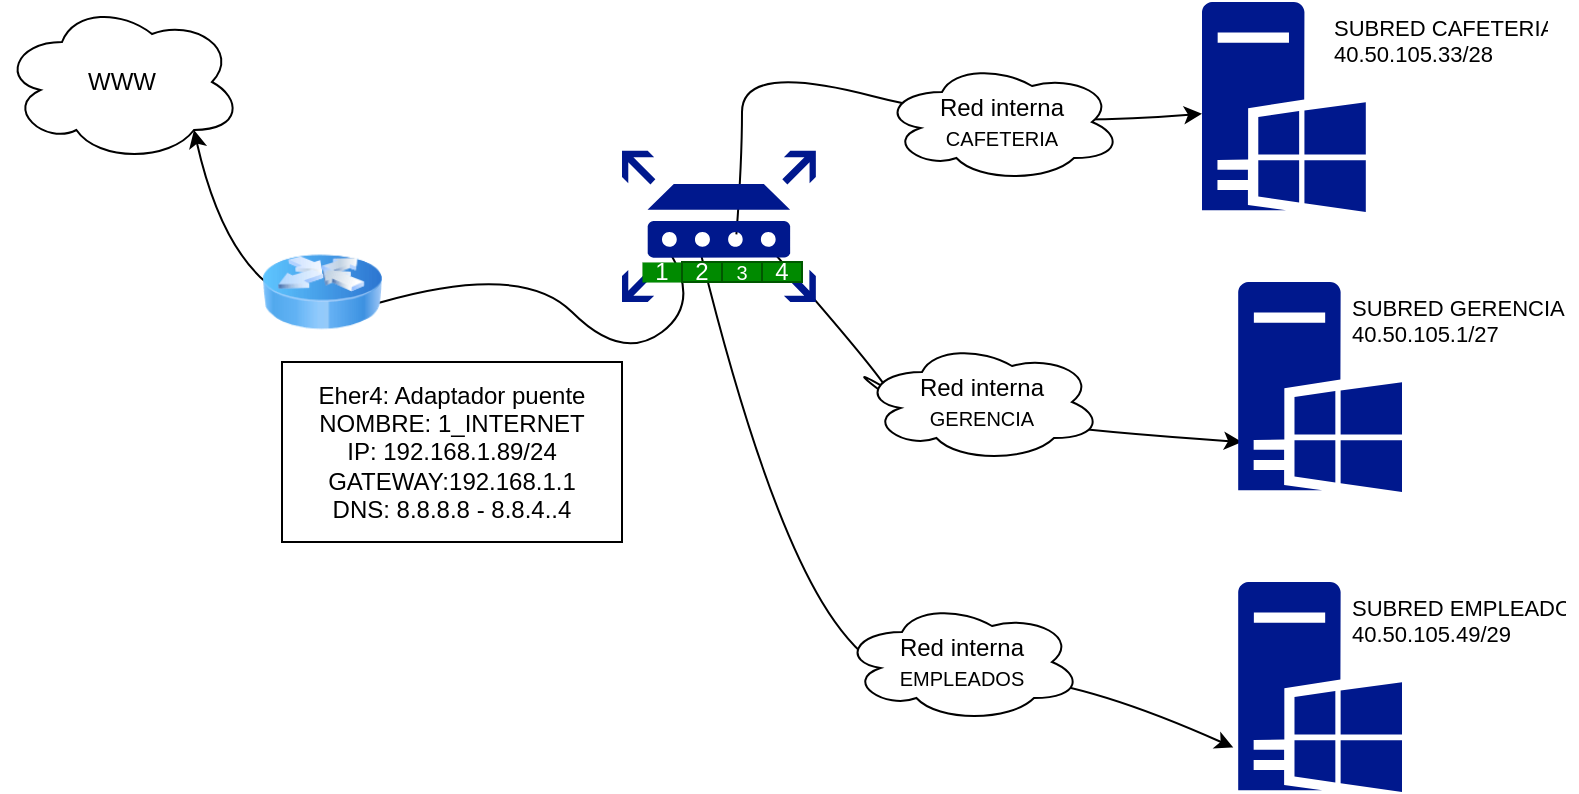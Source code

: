 <mxfile version="15.6.3" type="github"><diagram id="Vv7jISUM3UogCwXKpcsM" name="Page-1"><mxGraphModel dx="868" dy="478" grid="1" gridSize="10" guides="1" tooltips="1" connect="1" arrows="1" fold="1" page="1" pageScale="1" pageWidth="827" pageHeight="1169" math="0" shadow="0"><root><mxCell id="0"/><mxCell id="1" parent="0"/><mxCell id="tC38Ru5fULT1Z6alVBTG-17" value="" style="curved=1;endArrow=classic;html=1;exitX=0.59;exitY=0.553;exitDx=0;exitDy=0;exitPerimeter=0;" parent="1" source="tC38Ru5fULT1Z6alVBTG-1" target="tC38Ru5fULT1Z6alVBTG-11" edge="1"><mxGeometry width="50" height="50" relative="1" as="geometry"><mxPoint x="450" y="190" as="sourcePoint"/><mxPoint x="500" y="140" as="targetPoint"/><Array as="points"><mxPoint x="410" y="100"/><mxPoint x="410" y="50"/><mxPoint x="540" y="84"/></Array></mxGeometry></mxCell><mxCell id="tC38Ru5fULT1Z6alVBTG-15" value="" style="curved=1;endArrow=classic;html=1;exitX=0.782;exitY=0.672;exitDx=0;exitDy=0;exitPerimeter=0;" parent="1" source="tC38Ru5fULT1Z6alVBTG-1" edge="1"><mxGeometry width="50" height="50" relative="1" as="geometry"><mxPoint x="450" y="230" as="sourcePoint"/><mxPoint x="660" y="240" as="targetPoint"/><Array as="points"><mxPoint x="500" y="230"/><mxPoint x="460" y="200"/><mxPoint x="510" y="230"/></Array></mxGeometry></mxCell><mxCell id="tC38Ru5fULT1Z6alVBTG-5" value="" style="curved=1;endArrow=classic;html=1;exitX=0.405;exitY=0.672;exitDx=0;exitDy=0;exitPerimeter=0;entryX=-0.03;entryY=0.788;entryDx=0;entryDy=0;entryPerimeter=0;" parent="1" source="tC38Ru5fULT1Z6alVBTG-1" target="B_WPYuJyLf4IpZa-C4PB-10" edge="1"><mxGeometry width="50" height="50" relative="1" as="geometry"><mxPoint x="516.92" y="230" as="sourcePoint"/><mxPoint x="620" y="444.138" as="targetPoint"/><Array as="points"><mxPoint x="420" y="270"/><mxPoint x="480" y="370"/><mxPoint x="560" y="350"/></Array></mxGeometry></mxCell><mxCell id="B_WPYuJyLf4IpZa-C4PB-1" value="WWW" style="ellipse;shape=cloud;whiteSpace=wrap;html=1;" parent="1" vertex="1"><mxGeometry x="40" y="20" width="120" height="80" as="geometry"/></mxCell><mxCell id="B_WPYuJyLf4IpZa-C4PB-4" value="Eher4: Adaptador puente&lt;br&gt;NOMBRE: 1_INTERNET&lt;br&gt;IP: 192.168.1.89/24&lt;br&gt;GATEWAY:192.168.1.1&lt;br&gt;DNS: 8.8.8.8 - 8.8.4..4" style="rounded=0;whiteSpace=wrap;html=1;" parent="1" vertex="1"><mxGeometry x="180" y="200" width="170" height="90" as="geometry"/></mxCell><mxCell id="B_WPYuJyLf4IpZa-C4PB-5" style="edgeStyle=orthogonalEdgeStyle;rounded=0;orthogonalLoop=1;jettySize=auto;html=1;exitX=0.5;exitY=1;exitDx=0;exitDy=0;" parent="1" edge="1"><mxGeometry relative="1" as="geometry"><mxPoint x="400" y="180" as="sourcePoint"/><mxPoint x="400" y="180" as="targetPoint"/></mxGeometry></mxCell><mxCell id="B_WPYuJyLf4IpZa-C4PB-9" value="" style="curved=1;endArrow=classic;html=1;entryX=0.8;entryY=0.8;entryDx=0;entryDy=0;entryPerimeter=0;exitX=0.233;exitY=0.644;exitDx=0;exitDy=0;exitPerimeter=0;" parent="1" source="tC38Ru5fULT1Z6alVBTG-1" target="B_WPYuJyLf4IpZa-C4PB-1" edge="1"><mxGeometry width="50" height="50" relative="1" as="geometry"><mxPoint x="386.667" y="180" as="sourcePoint"/><mxPoint x="350" y="150" as="targetPoint"/><Array as="points"><mxPoint x="390" y="170"/><mxPoint x="350" y="200"/><mxPoint x="300" y="150"/><mxPoint x="160" y="190"/></Array></mxGeometry></mxCell><mxCell id="B_WPYuJyLf4IpZa-C4PB-2" value="" style="image;html=1;image=img/lib/clip_art/networking/Router_Icon_128x128.png" parent="1" vertex="1"><mxGeometry x="170" y="130" width="60" height="70" as="geometry"/></mxCell><mxCell id="B_WPYuJyLf4IpZa-C4PB-10" value="" style="sketch=0;aspect=fixed;pointerEvents=1;shadow=0;dashed=0;html=1;strokeColor=none;labelPosition=center;verticalLabelPosition=bottom;verticalAlign=top;align=center;fillColor=#00188D;shape=mxgraph.mscae.enterprise.windows_server" parent="1" vertex="1"><mxGeometry x="658.1" y="310" width="81.9" height="105" as="geometry"/></mxCell><mxCell id="B_WPYuJyLf4IpZa-C4PB-13" value="Red interna&lt;br&gt;&lt;font style=&quot;font-size: 10px&quot;&gt;EMPLEADOS&lt;/font&gt;" style="ellipse;shape=cloud;whiteSpace=wrap;html=1;" parent="1" vertex="1"><mxGeometry x="460" y="320" width="120" height="60" as="geometry"/></mxCell><mxCell id="tC38Ru5fULT1Z6alVBTG-1" value="" style="sketch=0;aspect=fixed;pointerEvents=1;shadow=0;dashed=0;html=1;strokeColor=none;labelPosition=center;verticalLabelPosition=bottom;verticalAlign=top;align=center;fillColor=#00188D;shape=mxgraph.mscae.enterprise.router" parent="1" vertex="1"><mxGeometry x="350" y="94.4" width="96.92" height="75.6" as="geometry"/></mxCell><mxCell id="tC38Ru5fULT1Z6alVBTG-2" value="&lt;font size=&quot;1&quot;&gt;3&lt;/font&gt;" style="rounded=0;whiteSpace=wrap;html=1;fillColor=#008a00;strokeColor=#005700;fontColor=#ffffff;" parent="1" vertex="1"><mxGeometry x="400" y="150" width="20" height="10" as="geometry"/></mxCell><mxCell id="tC38Ru5fULT1Z6alVBTG-3" value="1" style="rounded=0;whiteSpace=wrap;html=1;fillColor=#008a00;strokeColor=#005700;fontColor=#ffffff;strokeWidth=0;" parent="1" vertex="1"><mxGeometry x="360" y="150" width="20" height="10" as="geometry"/></mxCell><mxCell id="tC38Ru5fULT1Z6alVBTG-7" value="2" style="rounded=0;whiteSpace=wrap;html=1;fillColor=#008a00;strokeColor=#005700;fontColor=#ffffff;" parent="1" vertex="1"><mxGeometry x="380" y="150" width="20" height="10" as="geometry"/></mxCell><mxCell id="tC38Ru5fULT1Z6alVBTG-8" value="SUBRED EMPLEADOS&#xA;40.50.105.49/29" style="text;strokeColor=none;fillColor=none;align=left;verticalAlign=top;spacingLeft=4;spacingRight=4;overflow=hidden;rotatable=0;points=[[0,0.5],[1,0.5]];portConstraint=eastwest;fontSize=11;" parent="1" vertex="1"><mxGeometry x="709" y="310" width="118.1" height="53" as="geometry"/></mxCell><mxCell id="tC38Ru5fULT1Z6alVBTG-9" value="" style="sketch=0;aspect=fixed;pointerEvents=1;shadow=0;dashed=0;html=1;strokeColor=none;labelPosition=center;verticalLabelPosition=bottom;verticalAlign=top;align=center;fillColor=#00188D;shape=mxgraph.mscae.enterprise.windows_server" parent="1" vertex="1"><mxGeometry x="658.1" y="160" width="81.9" height="105" as="geometry"/></mxCell><mxCell id="tC38Ru5fULT1Z6alVBTG-10" value="SUBRED GERENCIA&#xA;40.50.105.1/27" style="text;strokeColor=none;fillColor=none;align=left;verticalAlign=top;spacingLeft=4;spacingRight=4;overflow=hidden;rotatable=0;points=[[0,0.5],[1,0.5]];portConstraint=eastwest;fontSize=11;" parent="1" vertex="1"><mxGeometry x="709" y="160" width="118.1" height="53" as="geometry"/></mxCell><mxCell id="tC38Ru5fULT1Z6alVBTG-11" value="" style="sketch=0;aspect=fixed;pointerEvents=1;shadow=0;dashed=0;html=1;strokeColor=none;labelPosition=center;verticalLabelPosition=bottom;verticalAlign=top;align=center;fillColor=#00188D;shape=mxgraph.mscae.enterprise.windows_server" parent="1" vertex="1"><mxGeometry x="640" y="20" width="81.9" height="105" as="geometry"/></mxCell><mxCell id="tC38Ru5fULT1Z6alVBTG-12" value="SUBRED CAFETERIA&#xA;40.50.105.33/28" style="text;strokeColor=none;fillColor=none;align=left;verticalAlign=top;spacingLeft=4;spacingRight=4;overflow=hidden;rotatable=0;points=[[0,0.5],[1,0.5]];portConstraint=eastwest;fontSize=11;" parent="1" vertex="1"><mxGeometry x="700" y="20" width="118.1" height="53" as="geometry"/></mxCell><mxCell id="tC38Ru5fULT1Z6alVBTG-13" value="Red interna&lt;br&gt;&lt;font style=&quot;font-size: 10px&quot;&gt;GERENCIA&lt;/font&gt;" style="ellipse;shape=cloud;whiteSpace=wrap;html=1;" parent="1" vertex="1"><mxGeometry x="470" y="190" width="120" height="60" as="geometry"/></mxCell><mxCell id="tC38Ru5fULT1Z6alVBTG-14" value="Red interna&lt;br&gt;&lt;font style=&quot;font-size: 10px&quot;&gt;CAFETERIA&lt;/font&gt;" style="ellipse;shape=cloud;whiteSpace=wrap;html=1;" parent="1" vertex="1"><mxGeometry x="480" y="50" width="120" height="60" as="geometry"/></mxCell><mxCell id="tC38Ru5fULT1Z6alVBTG-16" value="4" style="rounded=0;whiteSpace=wrap;html=1;fillColor=#008a00;strokeColor=#005700;fontColor=#ffffff;" parent="1" vertex="1"><mxGeometry x="420" y="150" width="20" height="10" as="geometry"/></mxCell></root></mxGraphModel></diagram></mxfile>